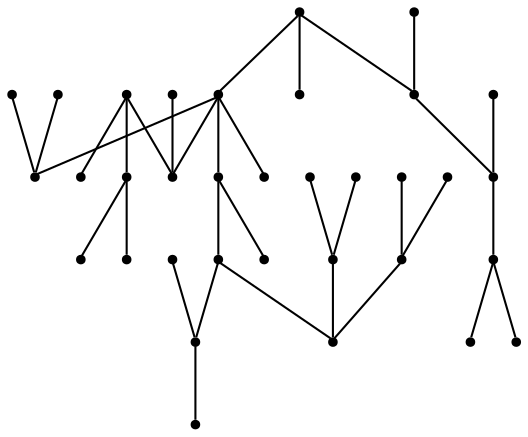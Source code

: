 graph {
  node [shape=point,comment="{\"directed\":false,\"doi\":\"10.1007/978-3-031-22203-0_13\",\"figure\":\"3 (4)\"}"]

  v0 [pos="1549.6427127777504,662.0766836494023"]
  v1 [pos="1514.6371616582192,732.0869278561698"]
  v2 [pos="1479.6316105386882,662.0766836494023"]
  v3 [pos="1389.2004869011332,662.0766836494023"]
  v4 [pos="1354.1949357816018,592.066312267358"]
  v5 [pos="1424.2060380206644,592.066312267358"]
  v6 [pos="1354.1949357816018,732.0869278561698"]
  v7 [pos="1319.1893846620708,522.0560680605904"]
  v8 [pos="1389.2004869011332,522.0560680605904"]
  v9 [pos="1339.6092788837275,872.107535496527"]
  v10 [pos="1421.288982947191,802.0972992382142"]
  v11 [pos="1281.2666512922303,942.1177876517494"]
  v12 [pos="1269.59804946783,802.0972992382142"]
  v13 [pos="1327.940677059327,662.0766836494023"]
  v14 [pos="1211.2554218763325,1012.128031858517"]
  v15 [pos="1179.1670530071106,732.0869278561698"]
  v16 [pos="1012.8905103211885,732.0869278561698"]
  v17 [pos="1222.9240237007334,872.107535496527"]
  v18 [pos="1152.9127942848356,1082.138530415838"]
  v19 [pos="1176.2498707568016,942.1177876517494"]
  v20 [pos="1164.581396109236,592.066312267358"]
  v21 [pos="1199.5869472287675,522.0560680605904"]
  v22 [pos="1117.9072431653044,1012.128031858517"]
  v23 [pos="1152.9127942848356,1152.1487746226057"]
  v24 [pos="1129.5758449897048,522.0560680605904"]
  v25 [pos="1071.2332332953124,452.04569667854605"]
  v26 [pos="1036.2275867931544,522.0560680605904"]
  v27 [pos="1047.8960614407197,662.0766836494023"]
  v28 [pos="966.2164209656744,592.066312267358"]
  v29 [pos="977.8849592016572,662.0766836494023"]
  v30 [pos="1001.2219720852056,452.04569667854605"]
  v31 [pos="931.2108062577254,452.04569667854605"]
  v32 [pos="896.2052551381942,522.0560680605904"]
  v33 [pos="861.1997040186629,452.04569667854605"]

  v0 -- v1 [id="-1",pos="1549.6427127777504,662.0766836494023 1514.6371616582192,732.0869278561698 1514.6371616582192,732.0869278561698 1514.6371616582192,732.0869278561698"]
  v33 -- v32 [id="-2",pos="861.1997040186629,452.04569667854605 896.2052551381942,522.0560680605904 896.2052551381942,522.0560680605904 896.2052551381942,522.0560680605904"]
  v32 -- v28 [id="-3",pos="896.2052551381942,522.0560680605904 966.2164209656744,592.066312267358 966.2164209656744,592.066312267358 966.2164209656744,592.066312267358"]
  v31 -- v32 [id="-4",pos="931.2108062577254,452.04569667854605 896.2052551381942,522.0560680605904 896.2052551381942,522.0560680605904 896.2052551381942,522.0560680605904"]
  v30 -- v26 [id="-5",pos="1001.2219720852056,452.04569667854605 1036.2275867931544,522.0560680605904 1036.2275867931544,522.0560680605904 1036.2275867931544,522.0560680605904"]
  v16 -- v27 [id="-6",pos="1012.8905103211885,732.0869278561698 1047.8960614407197,662.0766836494023 1047.8960614407197,662.0766836494023 1047.8960614407197,662.0766836494023"]
  v16 -- v29 [id="-7",pos="1012.8905103211885,732.0869278561698 977.8849592016572,662.0766836494023 977.8849592016572,662.0766836494023 977.8849592016572,662.0766836494023"]
  v26 -- v28 [id="-8",pos="1036.2275867931544,522.0560680605904 966.2164209656744,592.066312267358 966.2164209656744,592.066312267358 966.2164209656744,592.066312267358"]
  v27 -- v20 [id="-9",pos="1047.8960614407197,662.0766836494023 1164.581396109236,592.066312267358 1164.581396109236,592.066312267358 1164.581396109236,592.066312267358"]
  v27 -- v28 [id="-10",pos="1047.8960614407197,662.0766836494023 966.2164209656744,592.066312267358 966.2164209656744,592.066312267358 966.2164209656744,592.066312267358"]
  v25 -- v26 [id="-11",pos="1071.2332332953124,452.04569667854605 1036.2275867931544,522.0560680605904 1036.2275867931544,522.0560680605904 1036.2275867931544,522.0560680605904"]
  v24 -- v20 [id="-12",pos="1129.5758449897048,522.0560680605904 1164.581396109236,592.066312267358 1164.581396109236,592.066312267358 1164.581396109236,592.066312267358"]
  v18 -- v23 [id="-13",pos="1152.9127942848356,1082.138530415838 1152.9127942848356,1152.1487746226057 1152.9127942848356,1152.1487746226057 1152.9127942848356,1152.1487746226057"]
  v18 -- v22 [id="-14",pos="1152.9127942848356,1082.138530415838 1117.9072431653044,1012.128031858517 1117.9072431653044,1012.128031858517 1117.9072431653044,1012.128031858517"]
  v20 -- v21 [id="-15",pos="1164.581396109236,592.066312267358 1199.5869472287675,522.0560680605904 1199.5869472287675,522.0560680605904 1199.5869472287675,522.0560680605904"]
  v19 -- v14 [id="-16",pos="1176.2498707568016,942.1177876517494 1211.2554218763325,1012.128031858517 1211.2554218763325,1012.128031858517 1211.2554218763325,1012.128031858517"]
  v14 -- v18 [id="-17",pos="1211.2554218763325,1012.128031858517 1152.9127942848356,1082.138530415838 1152.9127942848356,1082.138530415838 1152.9127942848356,1082.138530415838"]
  v17 -- v11 [id="-18",pos="1222.9240237007334,872.107535496527 1281.2666512922303,942.1177876517494 1281.2666512922303,942.1177876517494 1281.2666512922303,942.1177876517494"]
  v12 -- v16 [id="-19",pos="1269.59804946783,802.0972992382142 1012.8905103211885,732.0869278561698 1012.8905103211885,732.0869278561698 1012.8905103211885,732.0869278561698"]
  v12 -- v1 [id="-20",pos="1269.59804946783,802.0972992382142 1514.6371616582192,732.0869278561698 1514.6371616582192,732.0869278561698 1514.6371616582192,732.0869278561698"]
  v12 -- v6 [id="-21",pos="1269.59804946783,802.0972992382142 1354.1949357816018,732.0869278561698 1354.1949357816018,732.0869278561698 1354.1949357816018,732.0869278561698"]
  v12 -- v15 [id="-22",pos="1269.59804946783,802.0972992382142 1179.1670530071106,732.0869278561698 1179.1670530071106,732.0869278561698 1179.1670530071106,732.0869278561698"]
  v11 -- v14 [id="-23",pos="1281.2666512922303,942.1177876517494 1211.2554218763325,1012.128031858517 1211.2554218763325,1012.128031858517 1211.2554218763325,1012.128031858517"]
  v13 -- v6 [id="-24",pos="1327.940677059327,662.0766836494023 1354.1949357816018,732.0869278561698 1354.1949357816018,732.0869278561698 1354.1949357816018,732.0869278561698"]
  v9 -- v12 [id="-25",pos="1339.6092788837275,872.107535496527 1269.59804946783,802.0972992382142 1269.59804946783,802.0972992382142 1269.59804946783,802.0972992382142"]
  v9 -- v11 [id="-26",pos="1339.6092788837275,872.107535496527 1281.2666512922303,942.1177876517494 1281.2666512922303,942.1177876517494 1281.2666512922303,942.1177876517494"]
  v9 -- v10 [id="-27",pos="1339.6092788837275,872.107535496527 1421.288982947191,802.0972992382142 1421.288982947191,802.0972992382142 1421.288982947191,802.0972992382142"]
  v4 -- v8 [id="-28",pos="1354.1949357816018,592.066312267358 1389.2004869011332,522.0560680605904 1389.2004869011332,522.0560680605904 1389.2004869011332,522.0560680605904"]
  v4 -- v7 [id="-29",pos="1354.1949357816018,592.066312267358 1319.1893846620708,522.0560680605904 1319.1893846620708,522.0560680605904 1319.1893846620708,522.0560680605904"]
  v3 -- v6 [id="-30",pos="1389.2004869011332,662.0766836494023 1354.1949357816018,732.0869278561698 1354.1949357816018,732.0869278561698 1354.1949357816018,732.0869278561698"]
  v3 -- v5 [id="-31",pos="1389.2004869011332,662.0766836494023 1424.2060380206644,592.066312267358 1424.2060380206644,592.066312267358 1424.2060380206644,592.066312267358"]
  v3 -- v4 [id="-32",pos="1389.2004869011332,662.0766836494023 1354.1949357816018,592.066312267358 1354.1949357816018,592.066312267358 1354.1949357816018,592.066312267358"]
  v2 -- v1 [id="-33",pos="1479.6316105386882,662.0766836494023 1514.6371616582192,732.0869278561698 1514.6371616582192,732.0869278561698 1514.6371616582192,732.0869278561698"]
}